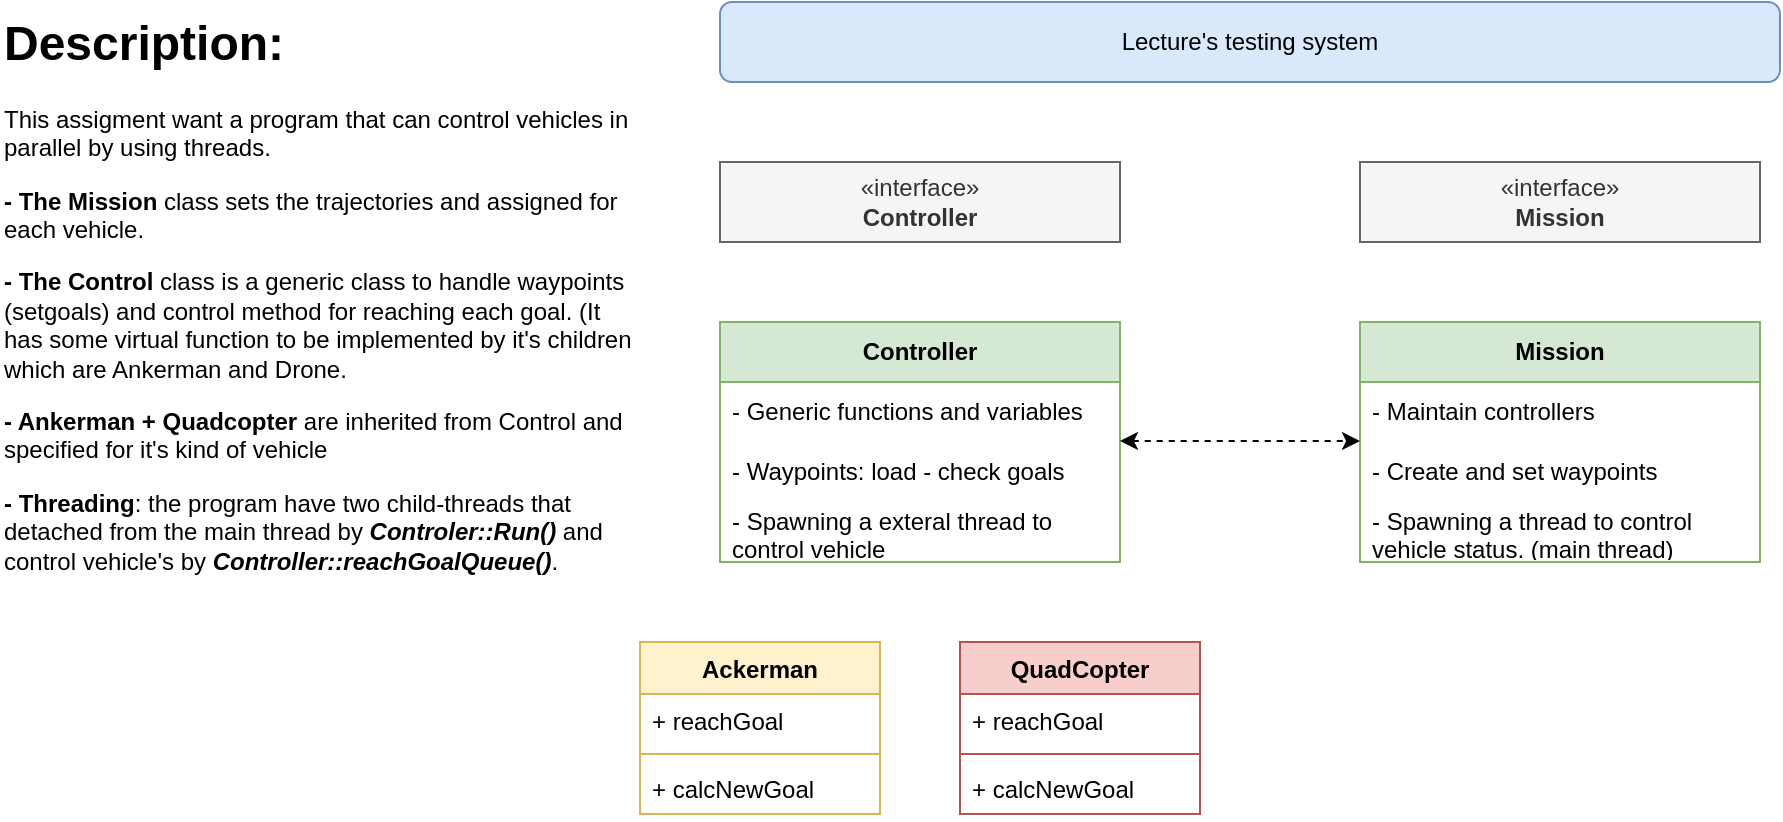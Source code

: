 <mxfile version="24.2.5" type="device">
  <diagram name="Page-1" id="929967ad-93f9-6ef4-fab6-5d389245f69c">
    <mxGraphModel dx="2074" dy="836" grid="1" gridSize="10" guides="1" tooltips="1" connect="1" arrows="1" fold="1" page="1" pageScale="1.5" pageWidth="1169" pageHeight="826" background="none" math="0" shadow="0">
      <root>
        <mxCell id="0" style=";html=1;" />
        <mxCell id="1" style=";html=1;" parent="0" />
        <mxCell id="m4DGoK2CZkguBJeFyLmD-17" value="«interface»&lt;br&gt;&lt;b&gt;Controller&lt;/b&gt;" style="html=1;whiteSpace=wrap;fillColor=#f5f5f5;strokeColor=#666666;fontColor=#333333;" parent="1" vertex="1">
          <mxGeometry x="880" y="360" width="200" height="40" as="geometry" />
        </mxCell>
        <mxCell id="m4DGoK2CZkguBJeFyLmD-18" value="«interface»&lt;br&gt;&lt;b&gt;Mission&lt;/b&gt;" style="html=1;whiteSpace=wrap;fillColor=#f5f5f5;fontColor=#333333;strokeColor=#666666;" parent="1" vertex="1">
          <mxGeometry x="1200" y="360" width="200" height="40" as="geometry" />
        </mxCell>
        <mxCell id="m4DGoK2CZkguBJeFyLmD-21" value="&lt;h1 style=&quot;margin-top: 0px;&quot;&gt;Description:&amp;nbsp;&amp;nbsp;&lt;/h1&gt;&lt;p&gt;This assigment want a program that can control vehicles in parallel by using threads.&amp;nbsp;&lt;/p&gt;&lt;p&gt;&lt;b&gt;- The Mission&lt;/b&gt; class sets the trajectories and assigned for each vehicle.&amp;nbsp;&lt;/p&gt;&lt;p&gt;&lt;b&gt;- The Control&lt;/b&gt; class is a generic class to handle waypoints (setgoals) and control method for reaching each goal. (It has some virtual function to be implemented by it&#39;s children which are Ankerman and Drone.&lt;/p&gt;&lt;p&gt;&lt;span style=&quot;background-color: initial;&quot;&gt;&lt;b&gt;- Ankerman + Quadcopter&lt;/b&gt; are inherited from Control and specified for it&#39;s kind of vehicle&lt;/span&gt;&lt;/p&gt;&lt;p&gt;&lt;span style=&quot;background-color: initial;&quot;&gt;&lt;b&gt;- Threading&lt;/b&gt;: the program have two child-threads that detached from the main thread by &lt;b&gt;&lt;i&gt;Controler::Run()&lt;/i&gt;&lt;/b&gt; and control vehicle&#39;s by &lt;b&gt;&lt;i&gt;Controller::reachGoalQueue()&lt;/i&gt;&lt;/b&gt;.&lt;/span&gt;&lt;/p&gt;" style="text;html=1;whiteSpace=wrap;overflow=hidden;rounded=0;" parent="1" vertex="1">
          <mxGeometry x="520" y="280" width="320" height="320" as="geometry" />
        </mxCell>
        <mxCell id="m4DGoK2CZkguBJeFyLmD-22" value="Controller" style="swimlane;fontStyle=1;childLayout=stackLayout;horizontal=1;startSize=30;horizontalStack=0;resizeParent=1;resizeParentMax=0;resizeLast=0;collapsible=1;marginBottom=0;whiteSpace=wrap;html=1;fillColor=#d5e8d4;strokeColor=#82b366;" parent="1" vertex="1">
          <mxGeometry x="880" y="440" width="200" height="120" as="geometry" />
        </mxCell>
        <mxCell id="m4DGoK2CZkguBJeFyLmD-23" value="- Generic functions and variables" style="text;strokeColor=none;fillColor=none;align=left;verticalAlign=middle;spacingLeft=4;spacingRight=4;overflow=hidden;points=[[0,0.5],[1,0.5]];portConstraint=eastwest;rotatable=0;whiteSpace=wrap;html=1;" parent="m4DGoK2CZkguBJeFyLmD-22" vertex="1">
          <mxGeometry y="30" width="200" height="30" as="geometry" />
        </mxCell>
        <mxCell id="m4DGoK2CZkguBJeFyLmD-24" value="- Waypoints: load - check goals" style="text;strokeColor=none;fillColor=none;align=left;verticalAlign=middle;spacingLeft=4;spacingRight=4;overflow=hidden;points=[[0,0.5],[1,0.5]];portConstraint=eastwest;rotatable=0;whiteSpace=wrap;html=1;" parent="m4DGoK2CZkguBJeFyLmD-22" vertex="1">
          <mxGeometry y="60" width="200" height="30" as="geometry" />
        </mxCell>
        <mxCell id="m4DGoK2CZkguBJeFyLmD-25" value="- Spawning a exteral thread to control vehicle&amp;nbsp;" style="text;strokeColor=none;fillColor=none;align=left;verticalAlign=middle;spacingLeft=4;spacingRight=4;overflow=hidden;points=[[0,0.5],[1,0.5]];portConstraint=eastwest;rotatable=0;whiteSpace=wrap;html=1;" parent="m4DGoK2CZkguBJeFyLmD-22" vertex="1">
          <mxGeometry y="90" width="200" height="30" as="geometry" />
        </mxCell>
        <mxCell id="m4DGoK2CZkguBJeFyLmD-28" value="Mission" style="swimlane;fontStyle=1;childLayout=stackLayout;horizontal=1;startSize=30;horizontalStack=0;resizeParent=1;resizeParentMax=0;resizeLast=0;collapsible=1;marginBottom=0;whiteSpace=wrap;html=1;fillColor=#d5e8d4;strokeColor=#82b366;" parent="1" vertex="1">
          <mxGeometry x="1200" y="440" width="200" height="120" as="geometry" />
        </mxCell>
        <mxCell id="m4DGoK2CZkguBJeFyLmD-29" value="- Maintain controllers" style="text;strokeColor=none;fillColor=none;align=left;verticalAlign=middle;spacingLeft=4;spacingRight=4;overflow=hidden;points=[[0,0.5],[1,0.5]];portConstraint=eastwest;rotatable=0;whiteSpace=wrap;html=1;" parent="m4DGoK2CZkguBJeFyLmD-28" vertex="1">
          <mxGeometry y="30" width="200" height="30" as="geometry" />
        </mxCell>
        <mxCell id="m4DGoK2CZkguBJeFyLmD-30" value="- Create and set waypoints" style="text;strokeColor=none;fillColor=none;align=left;verticalAlign=middle;spacingLeft=4;spacingRight=4;overflow=hidden;points=[[0,0.5],[1,0.5]];portConstraint=eastwest;rotatable=0;whiteSpace=wrap;html=1;" parent="m4DGoK2CZkguBJeFyLmD-28" vertex="1">
          <mxGeometry y="60" width="200" height="30" as="geometry" />
        </mxCell>
        <mxCell id="m4DGoK2CZkguBJeFyLmD-31" value="- Spawning a thread to control vehicle status. (main thread)" style="text;strokeColor=none;fillColor=none;align=left;verticalAlign=middle;spacingLeft=4;spacingRight=4;overflow=hidden;points=[[0,0.5],[1,0.5]];portConstraint=eastwest;rotatable=0;whiteSpace=wrap;html=1;" parent="m4DGoK2CZkguBJeFyLmD-28" vertex="1">
          <mxGeometry y="90" width="200" height="30" as="geometry" />
        </mxCell>
        <mxCell id="m4DGoK2CZkguBJeFyLmD-33" value="Lecture&#39;s testing system" style="rounded=1;whiteSpace=wrap;html=1;fillColor=#dae8fc;strokeColor=#6c8ebf;" parent="1" vertex="1">
          <mxGeometry x="880" y="280" width="530" height="40" as="geometry" />
        </mxCell>
        <mxCell id="m4DGoK2CZkguBJeFyLmD-34" value="" style="endArrow=classic;startArrow=classic;html=1;rounded=0;entryX=0;entryY=0.5;entryDx=0;entryDy=0;exitX=1;exitY=0.5;exitDx=0;exitDy=0;dashed=1;" parent="1" edge="1">
          <mxGeometry width="50" height="50" relative="1" as="geometry">
            <mxPoint x="1080" y="499.5" as="sourcePoint" />
            <mxPoint x="1200" y="499.5" as="targetPoint" />
          </mxGeometry>
        </mxCell>
        <mxCell id="m4DGoK2CZkguBJeFyLmD-36" value="Ackerman" style="swimlane;fontStyle=1;align=center;verticalAlign=top;childLayout=stackLayout;horizontal=1;startSize=26;horizontalStack=0;resizeParent=1;resizeParentMax=0;resizeLast=0;collapsible=1;marginBottom=0;whiteSpace=wrap;html=1;fillColor=#fff2cc;strokeColor=#d6b656;" parent="1" vertex="1">
          <mxGeometry x="840" y="600" width="120" height="86" as="geometry" />
        </mxCell>
        <mxCell id="m4DGoK2CZkguBJeFyLmD-37" value="+ reachGoal" style="text;strokeColor=none;fillColor=none;align=left;verticalAlign=top;spacingLeft=4;spacingRight=4;overflow=hidden;rotatable=0;points=[[0,0.5],[1,0.5]];portConstraint=eastwest;whiteSpace=wrap;html=1;" parent="m4DGoK2CZkguBJeFyLmD-36" vertex="1">
          <mxGeometry y="26" width="120" height="26" as="geometry" />
        </mxCell>
        <mxCell id="m4DGoK2CZkguBJeFyLmD-38" value="" style="line;strokeWidth=1;fillColor=none;align=left;verticalAlign=middle;spacingTop=-1;spacingLeft=3;spacingRight=3;rotatable=0;labelPosition=right;points=[];portConstraint=eastwest;strokeColor=inherit;" parent="m4DGoK2CZkguBJeFyLmD-36" vertex="1">
          <mxGeometry y="52" width="120" height="8" as="geometry" />
        </mxCell>
        <mxCell id="m4DGoK2CZkguBJeFyLmD-39" value="+ calcNewGoal" style="text;strokeColor=none;fillColor=none;align=left;verticalAlign=top;spacingLeft=4;spacingRight=4;overflow=hidden;rotatable=0;points=[[0,0.5],[1,0.5]];portConstraint=eastwest;whiteSpace=wrap;html=1;" parent="m4DGoK2CZkguBJeFyLmD-36" vertex="1">
          <mxGeometry y="60" width="120" height="26" as="geometry" />
        </mxCell>
        <mxCell id="m4DGoK2CZkguBJeFyLmD-40" value="QuadCopter" style="swimlane;fontStyle=1;align=center;verticalAlign=top;childLayout=stackLayout;horizontal=1;startSize=26;horizontalStack=0;resizeParent=1;resizeParentMax=0;resizeLast=0;collapsible=1;marginBottom=0;whiteSpace=wrap;html=1;fillColor=#f8cecc;strokeColor=#b85450;" parent="1" vertex="1">
          <mxGeometry x="1000" y="600" width="120" height="86" as="geometry" />
        </mxCell>
        <mxCell id="m4DGoK2CZkguBJeFyLmD-41" value="+ reachGoal" style="text;strokeColor=none;fillColor=none;align=left;verticalAlign=top;spacingLeft=4;spacingRight=4;overflow=hidden;rotatable=0;points=[[0,0.5],[1,0.5]];portConstraint=eastwest;whiteSpace=wrap;html=1;" parent="m4DGoK2CZkguBJeFyLmD-40" vertex="1">
          <mxGeometry y="26" width="120" height="26" as="geometry" />
        </mxCell>
        <mxCell id="m4DGoK2CZkguBJeFyLmD-42" value="" style="line;strokeWidth=1;fillColor=none;align=left;verticalAlign=middle;spacingTop=-1;spacingLeft=3;spacingRight=3;rotatable=0;labelPosition=right;points=[];portConstraint=eastwest;strokeColor=inherit;" parent="m4DGoK2CZkguBJeFyLmD-40" vertex="1">
          <mxGeometry y="52" width="120" height="8" as="geometry" />
        </mxCell>
        <mxCell id="m4DGoK2CZkguBJeFyLmD-43" value="+ calcNewGoal" style="text;strokeColor=none;fillColor=none;align=left;verticalAlign=top;spacingLeft=4;spacingRight=4;overflow=hidden;rotatable=0;points=[[0,0.5],[1,0.5]];portConstraint=eastwest;whiteSpace=wrap;html=1;" parent="m4DGoK2CZkguBJeFyLmD-40" vertex="1">
          <mxGeometry y="60" width="120" height="26" as="geometry" />
        </mxCell>
      </root>
    </mxGraphModel>
  </diagram>
</mxfile>
